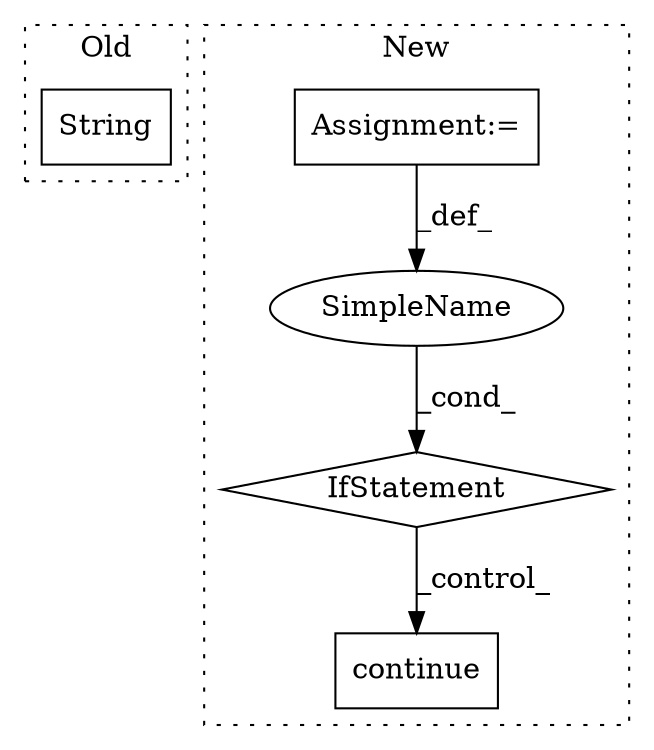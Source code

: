 digraph G {
subgraph cluster0 {
1 [label="String" a="32" s="63464,63490" l="7,1" shape="box"];
label = "Old";
style="dotted";
}
subgraph cluster1 {
2 [label="continue" a="18" s="65244" l="9" shape="box"];
3 [label="IfStatement" a="25" s="65186,65232" l="10,2" shape="diamond"];
4 [label="SimpleName" a="42" s="" l="" shape="ellipse"];
5 [label="Assignment:=" a="7" s="65145" l="1" shape="box"];
label = "New";
style="dotted";
}
3 -> 2 [label="_control_"];
4 -> 3 [label="_cond_"];
5 -> 4 [label="_def_"];
}